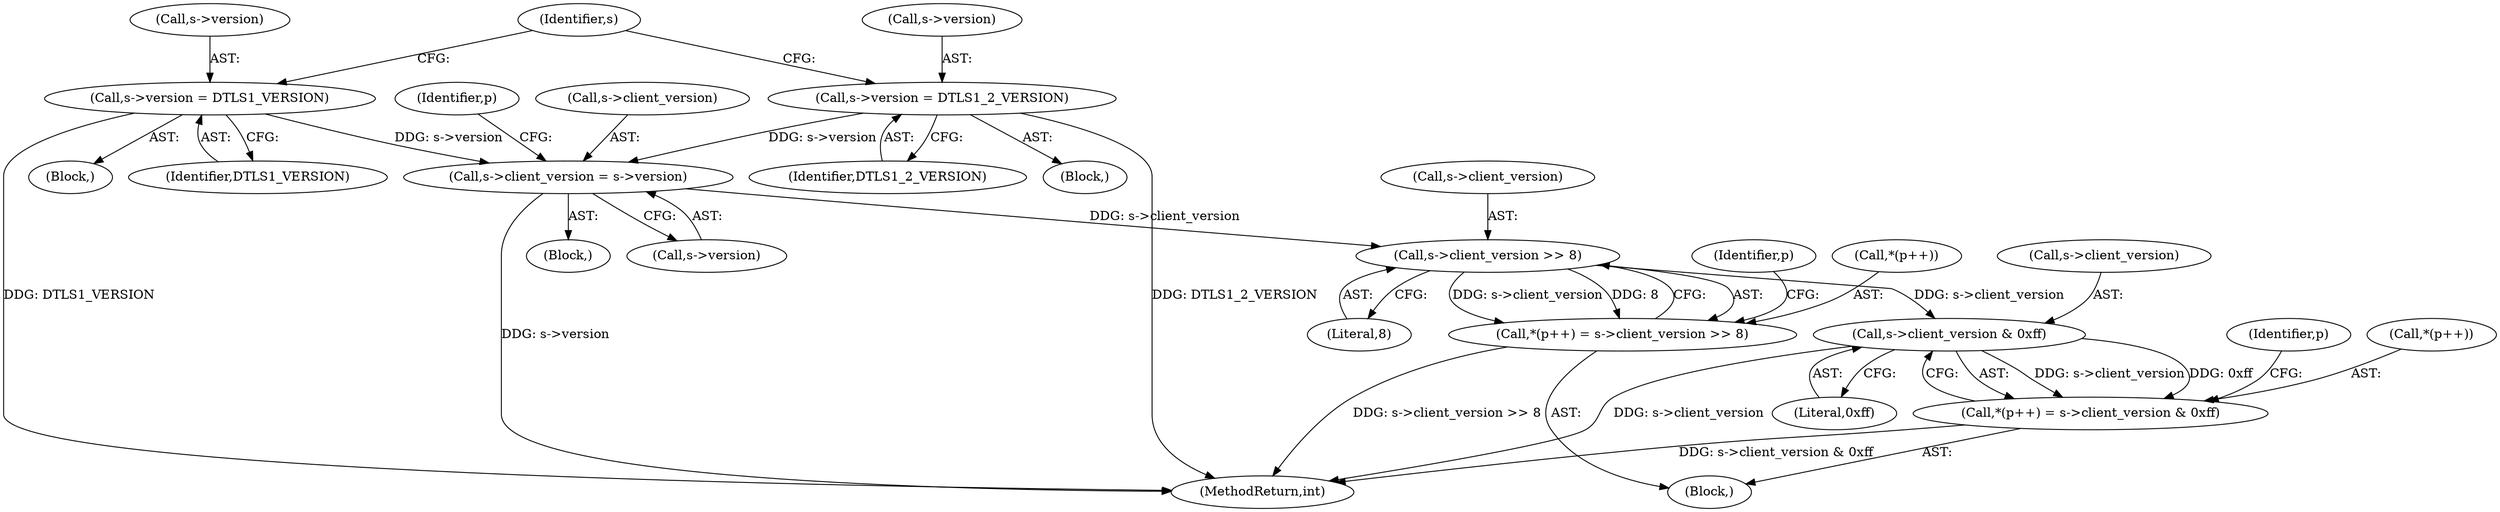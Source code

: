 digraph "0_openssl_e1b568dd2462f7cacf98f3d117936c34e2849a6b@pointer" {
"1000317" [label="(Call,s->client_version >> 8)"];
"1000245" [label="(Call,s->client_version = s->version)"];
"1000224" [label="(Call,s->version = DTLS1_VERSION)"];
"1000240" [label="(Call,s->version = DTLS1_2_VERSION)"];
"1000313" [label="(Call,*(p++) = s->client_version >> 8)"];
"1000326" [label="(Call,s->client_version & 0xff)"];
"1000322" [label="(Call,*(p++) = s->client_version & 0xff)"];
"1000253" [label="(Identifier,p)"];
"1000314" [label="(Call,*(p++))"];
"1000322" [label="(Call,*(p++) = s->client_version & 0xff)"];
"1000321" [label="(Literal,8)"];
"1000246" [label="(Call,s->client_version)"];
"1000323" [label="(Call,*(p++))"];
"1000317" [label="(Call,s->client_version >> 8)"];
"1000245" [label="(Call,s->client_version = s->version)"];
"1000325" [label="(Identifier,p)"];
"1000244" [label="(Identifier,DTLS1_2_VERSION)"];
"1000224" [label="(Call,s->version = DTLS1_VERSION)"];
"1000201" [label="(Block,)"];
"1000230" [label="(Block,)"];
"1000326" [label="(Call,s->client_version & 0xff)"];
"1000247" [label="(Identifier,s)"];
"1000313" [label="(Call,*(p++) = s->client_version >> 8)"];
"1000240" [label="(Call,s->version = DTLS1_2_VERSION)"];
"1000241" [label="(Call,s->version)"];
"1000147" [label="(Block,)"];
"1000228" [label="(Identifier,DTLS1_VERSION)"];
"1000332" [label="(Identifier,p)"];
"1000547" [label="(MethodReturn,int)"];
"1000190" [label="(Block,)"];
"1000318" [label="(Call,s->client_version)"];
"1000330" [label="(Literal,0xff)"];
"1000327" [label="(Call,s->client_version)"];
"1000225" [label="(Call,s->version)"];
"1000249" [label="(Call,s->version)"];
"1000317" -> "1000313"  [label="AST: "];
"1000317" -> "1000321"  [label="CFG: "];
"1000318" -> "1000317"  [label="AST: "];
"1000321" -> "1000317"  [label="AST: "];
"1000313" -> "1000317"  [label="CFG: "];
"1000317" -> "1000313"  [label="DDG: s->client_version"];
"1000317" -> "1000313"  [label="DDG: 8"];
"1000245" -> "1000317"  [label="DDG: s->client_version"];
"1000317" -> "1000326"  [label="DDG: s->client_version"];
"1000245" -> "1000190"  [label="AST: "];
"1000245" -> "1000249"  [label="CFG: "];
"1000246" -> "1000245"  [label="AST: "];
"1000249" -> "1000245"  [label="AST: "];
"1000253" -> "1000245"  [label="CFG: "];
"1000245" -> "1000547"  [label="DDG: s->version"];
"1000224" -> "1000245"  [label="DDG: s->version"];
"1000240" -> "1000245"  [label="DDG: s->version"];
"1000224" -> "1000201"  [label="AST: "];
"1000224" -> "1000228"  [label="CFG: "];
"1000225" -> "1000224"  [label="AST: "];
"1000228" -> "1000224"  [label="AST: "];
"1000247" -> "1000224"  [label="CFG: "];
"1000224" -> "1000547"  [label="DDG: DTLS1_VERSION"];
"1000240" -> "1000230"  [label="AST: "];
"1000240" -> "1000244"  [label="CFG: "];
"1000241" -> "1000240"  [label="AST: "];
"1000244" -> "1000240"  [label="AST: "];
"1000247" -> "1000240"  [label="CFG: "];
"1000240" -> "1000547"  [label="DDG: DTLS1_2_VERSION"];
"1000313" -> "1000147"  [label="AST: "];
"1000314" -> "1000313"  [label="AST: "];
"1000325" -> "1000313"  [label="CFG: "];
"1000313" -> "1000547"  [label="DDG: s->client_version >> 8"];
"1000326" -> "1000322"  [label="AST: "];
"1000326" -> "1000330"  [label="CFG: "];
"1000327" -> "1000326"  [label="AST: "];
"1000330" -> "1000326"  [label="AST: "];
"1000322" -> "1000326"  [label="CFG: "];
"1000326" -> "1000547"  [label="DDG: s->client_version"];
"1000326" -> "1000322"  [label="DDG: s->client_version"];
"1000326" -> "1000322"  [label="DDG: 0xff"];
"1000322" -> "1000147"  [label="AST: "];
"1000323" -> "1000322"  [label="AST: "];
"1000332" -> "1000322"  [label="CFG: "];
"1000322" -> "1000547"  [label="DDG: s->client_version & 0xff"];
}
